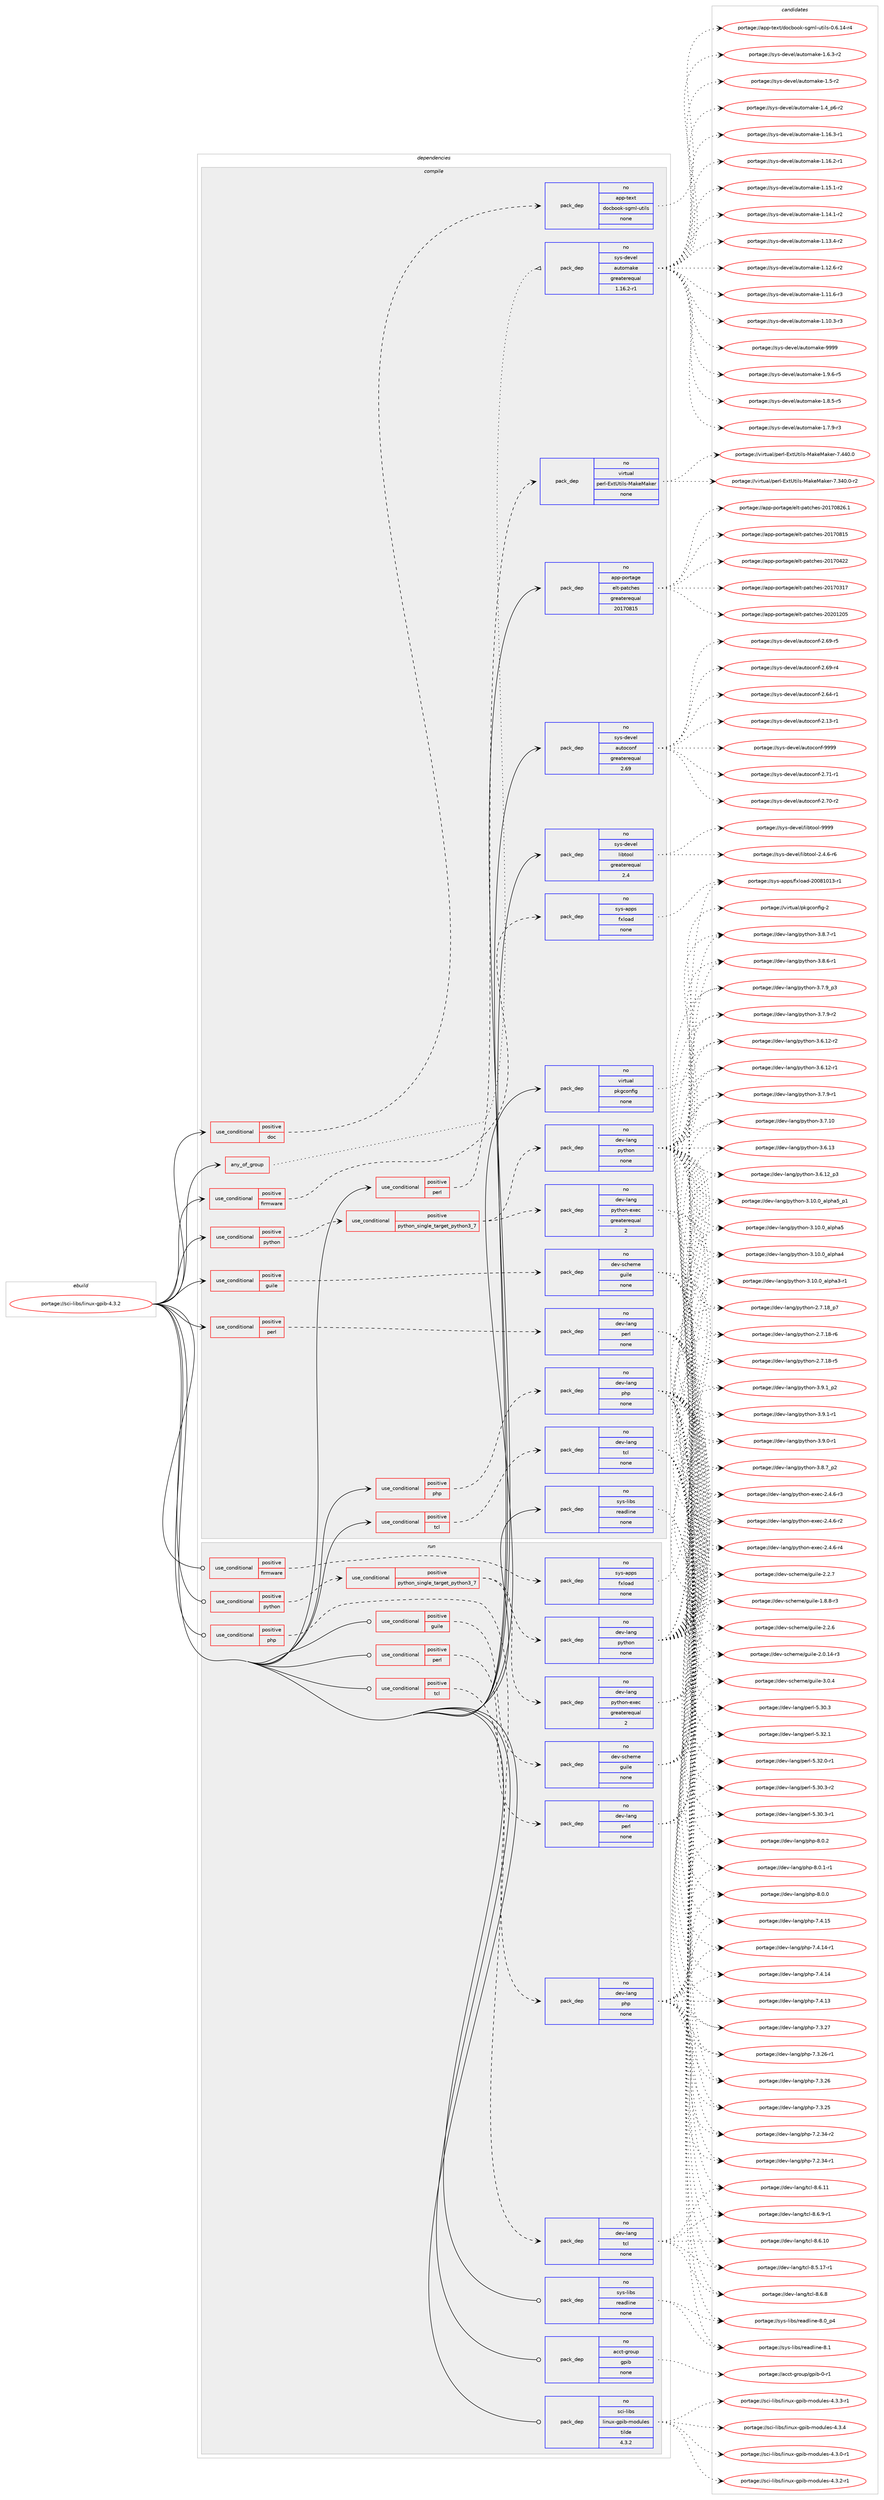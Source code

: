 digraph prolog {

# *************
# Graph options
# *************

newrank=true;
concentrate=true;
compound=true;
graph [rankdir=LR,fontname=Helvetica,fontsize=10,ranksep=1.5];#, ranksep=2.5, nodesep=0.2];
edge  [arrowhead=vee];
node  [fontname=Helvetica,fontsize=10];

# **********
# The ebuild
# **********

subgraph cluster_leftcol {
color=gray;
rank=same;
label=<<i>ebuild</i>>;
id [label="portage://sci-libs/linux-gpib-4.3.2", color=red, width=4, href="../sci-libs/linux-gpib-4.3.2.svg"];
}

# ****************
# The dependencies
# ****************

subgraph cluster_midcol {
color=gray;
label=<<i>dependencies</i>>;
subgraph cluster_compile {
fillcolor="#eeeeee";
style=filled;
label=<<i>compile</i>>;
subgraph any72 {
dependency8503 [label=<<TABLE BORDER="0" CELLBORDER="1" CELLSPACING="0" CELLPADDING="4"><TR><TD CELLPADDING="10">any_of_group</TD></TR></TABLE>>, shape=none, color=red];subgraph pack5964 {
dependency8504 [label=<<TABLE BORDER="0" CELLBORDER="1" CELLSPACING="0" CELLPADDING="4" WIDTH="220"><TR><TD ROWSPAN="6" CELLPADDING="30">pack_dep</TD></TR><TR><TD WIDTH="110">no</TD></TR><TR><TD>sys-devel</TD></TR><TR><TD>automake</TD></TR><TR><TD>greaterequal</TD></TR><TR><TD>1.16.2-r1</TD></TR></TABLE>>, shape=none, color=blue];
}
dependency8503:e -> dependency8504:w [weight=20,style="dotted",arrowhead="oinv"];
}
id:e -> dependency8503:w [weight=20,style="solid",arrowhead="vee"];
subgraph cond2458 {
dependency8505 [label=<<TABLE BORDER="0" CELLBORDER="1" CELLSPACING="0" CELLPADDING="4"><TR><TD ROWSPAN="3" CELLPADDING="10">use_conditional</TD></TR><TR><TD>positive</TD></TR><TR><TD>doc</TD></TR></TABLE>>, shape=none, color=red];
subgraph pack5965 {
dependency8506 [label=<<TABLE BORDER="0" CELLBORDER="1" CELLSPACING="0" CELLPADDING="4" WIDTH="220"><TR><TD ROWSPAN="6" CELLPADDING="30">pack_dep</TD></TR><TR><TD WIDTH="110">no</TD></TR><TR><TD>app-text</TD></TR><TR><TD>docbook-sgml-utils</TD></TR><TR><TD>none</TD></TR><TR><TD></TD></TR></TABLE>>, shape=none, color=blue];
}
dependency8505:e -> dependency8506:w [weight=20,style="dashed",arrowhead="vee"];
}
id:e -> dependency8505:w [weight=20,style="solid",arrowhead="vee"];
subgraph cond2459 {
dependency8507 [label=<<TABLE BORDER="0" CELLBORDER="1" CELLSPACING="0" CELLPADDING="4"><TR><TD ROWSPAN="3" CELLPADDING="10">use_conditional</TD></TR><TR><TD>positive</TD></TR><TR><TD>firmware</TD></TR></TABLE>>, shape=none, color=red];
subgraph pack5966 {
dependency8508 [label=<<TABLE BORDER="0" CELLBORDER="1" CELLSPACING="0" CELLPADDING="4" WIDTH="220"><TR><TD ROWSPAN="6" CELLPADDING="30">pack_dep</TD></TR><TR><TD WIDTH="110">no</TD></TR><TR><TD>sys-apps</TD></TR><TR><TD>fxload</TD></TR><TR><TD>none</TD></TR><TR><TD></TD></TR></TABLE>>, shape=none, color=blue];
}
dependency8507:e -> dependency8508:w [weight=20,style="dashed",arrowhead="vee"];
}
id:e -> dependency8507:w [weight=20,style="solid",arrowhead="vee"];
subgraph cond2460 {
dependency8509 [label=<<TABLE BORDER="0" CELLBORDER="1" CELLSPACING="0" CELLPADDING="4"><TR><TD ROWSPAN="3" CELLPADDING="10">use_conditional</TD></TR><TR><TD>positive</TD></TR><TR><TD>guile</TD></TR></TABLE>>, shape=none, color=red];
subgraph pack5967 {
dependency8510 [label=<<TABLE BORDER="0" CELLBORDER="1" CELLSPACING="0" CELLPADDING="4" WIDTH="220"><TR><TD ROWSPAN="6" CELLPADDING="30">pack_dep</TD></TR><TR><TD WIDTH="110">no</TD></TR><TR><TD>dev-scheme</TD></TR><TR><TD>guile</TD></TR><TR><TD>none</TD></TR><TR><TD></TD></TR></TABLE>>, shape=none, color=blue];
}
dependency8509:e -> dependency8510:w [weight=20,style="dashed",arrowhead="vee"];
}
id:e -> dependency8509:w [weight=20,style="solid",arrowhead="vee"];
subgraph cond2461 {
dependency8511 [label=<<TABLE BORDER="0" CELLBORDER="1" CELLSPACING="0" CELLPADDING="4"><TR><TD ROWSPAN="3" CELLPADDING="10">use_conditional</TD></TR><TR><TD>positive</TD></TR><TR><TD>perl</TD></TR></TABLE>>, shape=none, color=red];
subgraph pack5968 {
dependency8512 [label=<<TABLE BORDER="0" CELLBORDER="1" CELLSPACING="0" CELLPADDING="4" WIDTH="220"><TR><TD ROWSPAN="6" CELLPADDING="30">pack_dep</TD></TR><TR><TD WIDTH="110">no</TD></TR><TR><TD>dev-lang</TD></TR><TR><TD>perl</TD></TR><TR><TD>none</TD></TR><TR><TD></TD></TR></TABLE>>, shape=none, color=blue];
}
dependency8511:e -> dependency8512:w [weight=20,style="dashed",arrowhead="vee"];
}
id:e -> dependency8511:w [weight=20,style="solid",arrowhead="vee"];
subgraph cond2462 {
dependency8513 [label=<<TABLE BORDER="0" CELLBORDER="1" CELLSPACING="0" CELLPADDING="4"><TR><TD ROWSPAN="3" CELLPADDING="10">use_conditional</TD></TR><TR><TD>positive</TD></TR><TR><TD>perl</TD></TR></TABLE>>, shape=none, color=red];
subgraph pack5969 {
dependency8514 [label=<<TABLE BORDER="0" CELLBORDER="1" CELLSPACING="0" CELLPADDING="4" WIDTH="220"><TR><TD ROWSPAN="6" CELLPADDING="30">pack_dep</TD></TR><TR><TD WIDTH="110">no</TD></TR><TR><TD>virtual</TD></TR><TR><TD>perl-ExtUtils-MakeMaker</TD></TR><TR><TD>none</TD></TR><TR><TD></TD></TR></TABLE>>, shape=none, color=blue];
}
dependency8513:e -> dependency8514:w [weight=20,style="dashed",arrowhead="vee"];
}
id:e -> dependency8513:w [weight=20,style="solid",arrowhead="vee"];
subgraph cond2463 {
dependency8515 [label=<<TABLE BORDER="0" CELLBORDER="1" CELLSPACING="0" CELLPADDING="4"><TR><TD ROWSPAN="3" CELLPADDING="10">use_conditional</TD></TR><TR><TD>positive</TD></TR><TR><TD>php</TD></TR></TABLE>>, shape=none, color=red];
subgraph pack5970 {
dependency8516 [label=<<TABLE BORDER="0" CELLBORDER="1" CELLSPACING="0" CELLPADDING="4" WIDTH="220"><TR><TD ROWSPAN="6" CELLPADDING="30">pack_dep</TD></TR><TR><TD WIDTH="110">no</TD></TR><TR><TD>dev-lang</TD></TR><TR><TD>php</TD></TR><TR><TD>none</TD></TR><TR><TD></TD></TR></TABLE>>, shape=none, color=blue];
}
dependency8515:e -> dependency8516:w [weight=20,style="dashed",arrowhead="vee"];
}
id:e -> dependency8515:w [weight=20,style="solid",arrowhead="vee"];
subgraph cond2464 {
dependency8517 [label=<<TABLE BORDER="0" CELLBORDER="1" CELLSPACING="0" CELLPADDING="4"><TR><TD ROWSPAN="3" CELLPADDING="10">use_conditional</TD></TR><TR><TD>positive</TD></TR><TR><TD>python</TD></TR></TABLE>>, shape=none, color=red];
subgraph cond2465 {
dependency8518 [label=<<TABLE BORDER="0" CELLBORDER="1" CELLSPACING="0" CELLPADDING="4"><TR><TD ROWSPAN="3" CELLPADDING="10">use_conditional</TD></TR><TR><TD>positive</TD></TR><TR><TD>python_single_target_python3_7</TD></TR></TABLE>>, shape=none, color=red];
subgraph pack5971 {
dependency8519 [label=<<TABLE BORDER="0" CELLBORDER="1" CELLSPACING="0" CELLPADDING="4" WIDTH="220"><TR><TD ROWSPAN="6" CELLPADDING="30">pack_dep</TD></TR><TR><TD WIDTH="110">no</TD></TR><TR><TD>dev-lang</TD></TR><TR><TD>python</TD></TR><TR><TD>none</TD></TR><TR><TD></TD></TR></TABLE>>, shape=none, color=blue];
}
dependency8518:e -> dependency8519:w [weight=20,style="dashed",arrowhead="vee"];
subgraph pack5972 {
dependency8520 [label=<<TABLE BORDER="0" CELLBORDER="1" CELLSPACING="0" CELLPADDING="4" WIDTH="220"><TR><TD ROWSPAN="6" CELLPADDING="30">pack_dep</TD></TR><TR><TD WIDTH="110">no</TD></TR><TR><TD>dev-lang</TD></TR><TR><TD>python-exec</TD></TR><TR><TD>greaterequal</TD></TR><TR><TD>2</TD></TR></TABLE>>, shape=none, color=blue];
}
dependency8518:e -> dependency8520:w [weight=20,style="dashed",arrowhead="vee"];
}
dependency8517:e -> dependency8518:w [weight=20,style="dashed",arrowhead="vee"];
}
id:e -> dependency8517:w [weight=20,style="solid",arrowhead="vee"];
subgraph cond2466 {
dependency8521 [label=<<TABLE BORDER="0" CELLBORDER="1" CELLSPACING="0" CELLPADDING="4"><TR><TD ROWSPAN="3" CELLPADDING="10">use_conditional</TD></TR><TR><TD>positive</TD></TR><TR><TD>tcl</TD></TR></TABLE>>, shape=none, color=red];
subgraph pack5973 {
dependency8522 [label=<<TABLE BORDER="0" CELLBORDER="1" CELLSPACING="0" CELLPADDING="4" WIDTH="220"><TR><TD ROWSPAN="6" CELLPADDING="30">pack_dep</TD></TR><TR><TD WIDTH="110">no</TD></TR><TR><TD>dev-lang</TD></TR><TR><TD>tcl</TD></TR><TR><TD>none</TD></TR><TR><TD></TD></TR></TABLE>>, shape=none, color=blue];
}
dependency8521:e -> dependency8522:w [weight=20,style="dashed",arrowhead="vee"];
}
id:e -> dependency8521:w [weight=20,style="solid",arrowhead="vee"];
subgraph pack5974 {
dependency8523 [label=<<TABLE BORDER="0" CELLBORDER="1" CELLSPACING="0" CELLPADDING="4" WIDTH="220"><TR><TD ROWSPAN="6" CELLPADDING="30">pack_dep</TD></TR><TR><TD WIDTH="110">no</TD></TR><TR><TD>app-portage</TD></TR><TR><TD>elt-patches</TD></TR><TR><TD>greaterequal</TD></TR><TR><TD>20170815</TD></TR></TABLE>>, shape=none, color=blue];
}
id:e -> dependency8523:w [weight=20,style="solid",arrowhead="vee"];
subgraph pack5975 {
dependency8524 [label=<<TABLE BORDER="0" CELLBORDER="1" CELLSPACING="0" CELLPADDING="4" WIDTH="220"><TR><TD ROWSPAN="6" CELLPADDING="30">pack_dep</TD></TR><TR><TD WIDTH="110">no</TD></TR><TR><TD>sys-devel</TD></TR><TR><TD>autoconf</TD></TR><TR><TD>greaterequal</TD></TR><TR><TD>2.69</TD></TR></TABLE>>, shape=none, color=blue];
}
id:e -> dependency8524:w [weight=20,style="solid",arrowhead="vee"];
subgraph pack5976 {
dependency8525 [label=<<TABLE BORDER="0" CELLBORDER="1" CELLSPACING="0" CELLPADDING="4" WIDTH="220"><TR><TD ROWSPAN="6" CELLPADDING="30">pack_dep</TD></TR><TR><TD WIDTH="110">no</TD></TR><TR><TD>sys-devel</TD></TR><TR><TD>libtool</TD></TR><TR><TD>greaterequal</TD></TR><TR><TD>2.4</TD></TR></TABLE>>, shape=none, color=blue];
}
id:e -> dependency8525:w [weight=20,style="solid",arrowhead="vee"];
subgraph pack5977 {
dependency8526 [label=<<TABLE BORDER="0" CELLBORDER="1" CELLSPACING="0" CELLPADDING="4" WIDTH="220"><TR><TD ROWSPAN="6" CELLPADDING="30">pack_dep</TD></TR><TR><TD WIDTH="110">no</TD></TR><TR><TD>sys-libs</TD></TR><TR><TD>readline</TD></TR><TR><TD>none</TD></TR><TR><TD></TD></TR></TABLE>>, shape=none, color=blue];
}
id:e -> dependency8526:w [weight=20,style="solid",arrowhead="vee"];
subgraph pack5978 {
dependency8527 [label=<<TABLE BORDER="0" CELLBORDER="1" CELLSPACING="0" CELLPADDING="4" WIDTH="220"><TR><TD ROWSPAN="6" CELLPADDING="30">pack_dep</TD></TR><TR><TD WIDTH="110">no</TD></TR><TR><TD>virtual</TD></TR><TR><TD>pkgconfig</TD></TR><TR><TD>none</TD></TR><TR><TD></TD></TR></TABLE>>, shape=none, color=blue];
}
id:e -> dependency8527:w [weight=20,style="solid",arrowhead="vee"];
}
subgraph cluster_compileandrun {
fillcolor="#eeeeee";
style=filled;
label=<<i>compile and run</i>>;
}
subgraph cluster_run {
fillcolor="#eeeeee";
style=filled;
label=<<i>run</i>>;
subgraph cond2467 {
dependency8528 [label=<<TABLE BORDER="0" CELLBORDER="1" CELLSPACING="0" CELLPADDING="4"><TR><TD ROWSPAN="3" CELLPADDING="10">use_conditional</TD></TR><TR><TD>positive</TD></TR><TR><TD>firmware</TD></TR></TABLE>>, shape=none, color=red];
subgraph pack5979 {
dependency8529 [label=<<TABLE BORDER="0" CELLBORDER="1" CELLSPACING="0" CELLPADDING="4" WIDTH="220"><TR><TD ROWSPAN="6" CELLPADDING="30">pack_dep</TD></TR><TR><TD WIDTH="110">no</TD></TR><TR><TD>sys-apps</TD></TR><TR><TD>fxload</TD></TR><TR><TD>none</TD></TR><TR><TD></TD></TR></TABLE>>, shape=none, color=blue];
}
dependency8528:e -> dependency8529:w [weight=20,style="dashed",arrowhead="vee"];
}
id:e -> dependency8528:w [weight=20,style="solid",arrowhead="odot"];
subgraph cond2468 {
dependency8530 [label=<<TABLE BORDER="0" CELLBORDER="1" CELLSPACING="0" CELLPADDING="4"><TR><TD ROWSPAN="3" CELLPADDING="10">use_conditional</TD></TR><TR><TD>positive</TD></TR><TR><TD>guile</TD></TR></TABLE>>, shape=none, color=red];
subgraph pack5980 {
dependency8531 [label=<<TABLE BORDER="0" CELLBORDER="1" CELLSPACING="0" CELLPADDING="4" WIDTH="220"><TR><TD ROWSPAN="6" CELLPADDING="30">pack_dep</TD></TR><TR><TD WIDTH="110">no</TD></TR><TR><TD>dev-scheme</TD></TR><TR><TD>guile</TD></TR><TR><TD>none</TD></TR><TR><TD></TD></TR></TABLE>>, shape=none, color=blue];
}
dependency8530:e -> dependency8531:w [weight=20,style="dashed",arrowhead="vee"];
}
id:e -> dependency8530:w [weight=20,style="solid",arrowhead="odot"];
subgraph cond2469 {
dependency8532 [label=<<TABLE BORDER="0" CELLBORDER="1" CELLSPACING="0" CELLPADDING="4"><TR><TD ROWSPAN="3" CELLPADDING="10">use_conditional</TD></TR><TR><TD>positive</TD></TR><TR><TD>perl</TD></TR></TABLE>>, shape=none, color=red];
subgraph pack5981 {
dependency8533 [label=<<TABLE BORDER="0" CELLBORDER="1" CELLSPACING="0" CELLPADDING="4" WIDTH="220"><TR><TD ROWSPAN="6" CELLPADDING="30">pack_dep</TD></TR><TR><TD WIDTH="110">no</TD></TR><TR><TD>dev-lang</TD></TR><TR><TD>perl</TD></TR><TR><TD>none</TD></TR><TR><TD></TD></TR></TABLE>>, shape=none, color=blue];
}
dependency8532:e -> dependency8533:w [weight=20,style="dashed",arrowhead="vee"];
}
id:e -> dependency8532:w [weight=20,style="solid",arrowhead="odot"];
subgraph cond2470 {
dependency8534 [label=<<TABLE BORDER="0" CELLBORDER="1" CELLSPACING="0" CELLPADDING="4"><TR><TD ROWSPAN="3" CELLPADDING="10">use_conditional</TD></TR><TR><TD>positive</TD></TR><TR><TD>php</TD></TR></TABLE>>, shape=none, color=red];
subgraph pack5982 {
dependency8535 [label=<<TABLE BORDER="0" CELLBORDER="1" CELLSPACING="0" CELLPADDING="4" WIDTH="220"><TR><TD ROWSPAN="6" CELLPADDING="30">pack_dep</TD></TR><TR><TD WIDTH="110">no</TD></TR><TR><TD>dev-lang</TD></TR><TR><TD>php</TD></TR><TR><TD>none</TD></TR><TR><TD></TD></TR></TABLE>>, shape=none, color=blue];
}
dependency8534:e -> dependency8535:w [weight=20,style="dashed",arrowhead="vee"];
}
id:e -> dependency8534:w [weight=20,style="solid",arrowhead="odot"];
subgraph cond2471 {
dependency8536 [label=<<TABLE BORDER="0" CELLBORDER="1" CELLSPACING="0" CELLPADDING="4"><TR><TD ROWSPAN="3" CELLPADDING="10">use_conditional</TD></TR><TR><TD>positive</TD></TR><TR><TD>python</TD></TR></TABLE>>, shape=none, color=red];
subgraph cond2472 {
dependency8537 [label=<<TABLE BORDER="0" CELLBORDER="1" CELLSPACING="0" CELLPADDING="4"><TR><TD ROWSPAN="3" CELLPADDING="10">use_conditional</TD></TR><TR><TD>positive</TD></TR><TR><TD>python_single_target_python3_7</TD></TR></TABLE>>, shape=none, color=red];
subgraph pack5983 {
dependency8538 [label=<<TABLE BORDER="0" CELLBORDER="1" CELLSPACING="0" CELLPADDING="4" WIDTH="220"><TR><TD ROWSPAN="6" CELLPADDING="30">pack_dep</TD></TR><TR><TD WIDTH="110">no</TD></TR><TR><TD>dev-lang</TD></TR><TR><TD>python</TD></TR><TR><TD>none</TD></TR><TR><TD></TD></TR></TABLE>>, shape=none, color=blue];
}
dependency8537:e -> dependency8538:w [weight=20,style="dashed",arrowhead="vee"];
subgraph pack5984 {
dependency8539 [label=<<TABLE BORDER="0" CELLBORDER="1" CELLSPACING="0" CELLPADDING="4" WIDTH="220"><TR><TD ROWSPAN="6" CELLPADDING="30">pack_dep</TD></TR><TR><TD WIDTH="110">no</TD></TR><TR><TD>dev-lang</TD></TR><TR><TD>python-exec</TD></TR><TR><TD>greaterequal</TD></TR><TR><TD>2</TD></TR></TABLE>>, shape=none, color=blue];
}
dependency8537:e -> dependency8539:w [weight=20,style="dashed",arrowhead="vee"];
}
dependency8536:e -> dependency8537:w [weight=20,style="dashed",arrowhead="vee"];
}
id:e -> dependency8536:w [weight=20,style="solid",arrowhead="odot"];
subgraph cond2473 {
dependency8540 [label=<<TABLE BORDER="0" CELLBORDER="1" CELLSPACING="0" CELLPADDING="4"><TR><TD ROWSPAN="3" CELLPADDING="10">use_conditional</TD></TR><TR><TD>positive</TD></TR><TR><TD>tcl</TD></TR></TABLE>>, shape=none, color=red];
subgraph pack5985 {
dependency8541 [label=<<TABLE BORDER="0" CELLBORDER="1" CELLSPACING="0" CELLPADDING="4" WIDTH="220"><TR><TD ROWSPAN="6" CELLPADDING="30">pack_dep</TD></TR><TR><TD WIDTH="110">no</TD></TR><TR><TD>dev-lang</TD></TR><TR><TD>tcl</TD></TR><TR><TD>none</TD></TR><TR><TD></TD></TR></TABLE>>, shape=none, color=blue];
}
dependency8540:e -> dependency8541:w [weight=20,style="dashed",arrowhead="vee"];
}
id:e -> dependency8540:w [weight=20,style="solid",arrowhead="odot"];
subgraph pack5986 {
dependency8542 [label=<<TABLE BORDER="0" CELLBORDER="1" CELLSPACING="0" CELLPADDING="4" WIDTH="220"><TR><TD ROWSPAN="6" CELLPADDING="30">pack_dep</TD></TR><TR><TD WIDTH="110">no</TD></TR><TR><TD>acct-group</TD></TR><TR><TD>gpib</TD></TR><TR><TD>none</TD></TR><TR><TD></TD></TR></TABLE>>, shape=none, color=blue];
}
id:e -> dependency8542:w [weight=20,style="solid",arrowhead="odot"];
subgraph pack5987 {
dependency8543 [label=<<TABLE BORDER="0" CELLBORDER="1" CELLSPACING="0" CELLPADDING="4" WIDTH="220"><TR><TD ROWSPAN="6" CELLPADDING="30">pack_dep</TD></TR><TR><TD WIDTH="110">no</TD></TR><TR><TD>sci-libs</TD></TR><TR><TD>linux-gpib-modules</TD></TR><TR><TD>tilde</TD></TR><TR><TD>4.3.2</TD></TR></TABLE>>, shape=none, color=blue];
}
id:e -> dependency8543:w [weight=20,style="solid",arrowhead="odot"];
subgraph pack5988 {
dependency8544 [label=<<TABLE BORDER="0" CELLBORDER="1" CELLSPACING="0" CELLPADDING="4" WIDTH="220"><TR><TD ROWSPAN="6" CELLPADDING="30">pack_dep</TD></TR><TR><TD WIDTH="110">no</TD></TR><TR><TD>sys-libs</TD></TR><TR><TD>readline</TD></TR><TR><TD>none</TD></TR><TR><TD></TD></TR></TABLE>>, shape=none, color=blue];
}
id:e -> dependency8544:w [weight=20,style="solid",arrowhead="odot"];
}
}

# **************
# The candidates
# **************

subgraph cluster_choices {
rank=same;
color=gray;
label=<<i>candidates</i>>;

subgraph choice5964 {
color=black;
nodesep=1;
choice115121115451001011181011084797117116111109971071014557575757 [label="portage://sys-devel/automake-9999", color=red, width=4,href="../sys-devel/automake-9999.svg"];
choice115121115451001011181011084797117116111109971071014549465746544511453 [label="portage://sys-devel/automake-1.9.6-r5", color=red, width=4,href="../sys-devel/automake-1.9.6-r5.svg"];
choice115121115451001011181011084797117116111109971071014549465646534511453 [label="portage://sys-devel/automake-1.8.5-r5", color=red, width=4,href="../sys-devel/automake-1.8.5-r5.svg"];
choice115121115451001011181011084797117116111109971071014549465546574511451 [label="portage://sys-devel/automake-1.7.9-r3", color=red, width=4,href="../sys-devel/automake-1.7.9-r3.svg"];
choice115121115451001011181011084797117116111109971071014549465446514511450 [label="portage://sys-devel/automake-1.6.3-r2", color=red, width=4,href="../sys-devel/automake-1.6.3-r2.svg"];
choice11512111545100101118101108479711711611110997107101454946534511450 [label="portage://sys-devel/automake-1.5-r2", color=red, width=4,href="../sys-devel/automake-1.5-r2.svg"];
choice115121115451001011181011084797117116111109971071014549465295112544511450 [label="portage://sys-devel/automake-1.4_p6-r2", color=red, width=4,href="../sys-devel/automake-1.4_p6-r2.svg"];
choice11512111545100101118101108479711711611110997107101454946495446514511449 [label="portage://sys-devel/automake-1.16.3-r1", color=red, width=4,href="../sys-devel/automake-1.16.3-r1.svg"];
choice11512111545100101118101108479711711611110997107101454946495446504511449 [label="portage://sys-devel/automake-1.16.2-r1", color=red, width=4,href="../sys-devel/automake-1.16.2-r1.svg"];
choice11512111545100101118101108479711711611110997107101454946495346494511450 [label="portage://sys-devel/automake-1.15.1-r2", color=red, width=4,href="../sys-devel/automake-1.15.1-r2.svg"];
choice11512111545100101118101108479711711611110997107101454946495246494511450 [label="portage://sys-devel/automake-1.14.1-r2", color=red, width=4,href="../sys-devel/automake-1.14.1-r2.svg"];
choice11512111545100101118101108479711711611110997107101454946495146524511450 [label="portage://sys-devel/automake-1.13.4-r2", color=red, width=4,href="../sys-devel/automake-1.13.4-r2.svg"];
choice11512111545100101118101108479711711611110997107101454946495046544511450 [label="portage://sys-devel/automake-1.12.6-r2", color=red, width=4,href="../sys-devel/automake-1.12.6-r2.svg"];
choice11512111545100101118101108479711711611110997107101454946494946544511451 [label="portage://sys-devel/automake-1.11.6-r3", color=red, width=4,href="../sys-devel/automake-1.11.6-r3.svg"];
choice11512111545100101118101108479711711611110997107101454946494846514511451 [label="portage://sys-devel/automake-1.10.3-r3", color=red, width=4,href="../sys-devel/automake-1.10.3-r3.svg"];
dependency8504:e -> choice115121115451001011181011084797117116111109971071014557575757:w [style=dotted,weight="100"];
dependency8504:e -> choice115121115451001011181011084797117116111109971071014549465746544511453:w [style=dotted,weight="100"];
dependency8504:e -> choice115121115451001011181011084797117116111109971071014549465646534511453:w [style=dotted,weight="100"];
dependency8504:e -> choice115121115451001011181011084797117116111109971071014549465546574511451:w [style=dotted,weight="100"];
dependency8504:e -> choice115121115451001011181011084797117116111109971071014549465446514511450:w [style=dotted,weight="100"];
dependency8504:e -> choice11512111545100101118101108479711711611110997107101454946534511450:w [style=dotted,weight="100"];
dependency8504:e -> choice115121115451001011181011084797117116111109971071014549465295112544511450:w [style=dotted,weight="100"];
dependency8504:e -> choice11512111545100101118101108479711711611110997107101454946495446514511449:w [style=dotted,weight="100"];
dependency8504:e -> choice11512111545100101118101108479711711611110997107101454946495446504511449:w [style=dotted,weight="100"];
dependency8504:e -> choice11512111545100101118101108479711711611110997107101454946495346494511450:w [style=dotted,weight="100"];
dependency8504:e -> choice11512111545100101118101108479711711611110997107101454946495246494511450:w [style=dotted,weight="100"];
dependency8504:e -> choice11512111545100101118101108479711711611110997107101454946495146524511450:w [style=dotted,weight="100"];
dependency8504:e -> choice11512111545100101118101108479711711611110997107101454946495046544511450:w [style=dotted,weight="100"];
dependency8504:e -> choice11512111545100101118101108479711711611110997107101454946494946544511451:w [style=dotted,weight="100"];
dependency8504:e -> choice11512111545100101118101108479711711611110997107101454946494846514511451:w [style=dotted,weight="100"];
}
subgraph choice5965 {
color=black;
nodesep=1;
choice97112112451161011201164710011199981111111074511510310910845117116105108115454846544649524511452 [label="portage://app-text/docbook-sgml-utils-0.6.14-r4", color=red, width=4,href="../app-text/docbook-sgml-utils-0.6.14-r4.svg"];
dependency8506:e -> choice97112112451161011201164710011199981111111074511510310910845117116105108115454846544649524511452:w [style=dotted,weight="100"];
}
subgraph choice5966 {
color=black;
nodesep=1;
choice115121115459711211211547102120108111971004550484856494849514511449 [label="portage://sys-apps/fxload-20081013-r1", color=red, width=4,href="../sys-apps/fxload-20081013-r1.svg"];
dependency8508:e -> choice115121115459711211211547102120108111971004550484856494849514511449:w [style=dotted,weight="100"];
}
subgraph choice5967 {
color=black;
nodesep=1;
choice100101118451159910410110910147103117105108101455146484652 [label="portage://dev-scheme/guile-3.0.4", color=red, width=4,href="../dev-scheme/guile-3.0.4.svg"];
choice100101118451159910410110910147103117105108101455046504655 [label="portage://dev-scheme/guile-2.2.7", color=red, width=4,href="../dev-scheme/guile-2.2.7.svg"];
choice100101118451159910410110910147103117105108101455046504654 [label="portage://dev-scheme/guile-2.2.6", color=red, width=4,href="../dev-scheme/guile-2.2.6.svg"];
choice100101118451159910410110910147103117105108101455046484649524511451 [label="portage://dev-scheme/guile-2.0.14-r3", color=red, width=4,href="../dev-scheme/guile-2.0.14-r3.svg"];
choice1001011184511599104101109101471031171051081014549465646564511451 [label="portage://dev-scheme/guile-1.8.8-r3", color=red, width=4,href="../dev-scheme/guile-1.8.8-r3.svg"];
dependency8510:e -> choice100101118451159910410110910147103117105108101455146484652:w [style=dotted,weight="100"];
dependency8510:e -> choice100101118451159910410110910147103117105108101455046504655:w [style=dotted,weight="100"];
dependency8510:e -> choice100101118451159910410110910147103117105108101455046504654:w [style=dotted,weight="100"];
dependency8510:e -> choice100101118451159910410110910147103117105108101455046484649524511451:w [style=dotted,weight="100"];
dependency8510:e -> choice1001011184511599104101109101471031171051081014549465646564511451:w [style=dotted,weight="100"];
}
subgraph choice5968 {
color=black;
nodesep=1;
choice10010111845108971101034711210111410845534651504649 [label="portage://dev-lang/perl-5.32.1", color=red, width=4,href="../dev-lang/perl-5.32.1.svg"];
choice100101118451089711010347112101114108455346515046484511449 [label="portage://dev-lang/perl-5.32.0-r1", color=red, width=4,href="../dev-lang/perl-5.32.0-r1.svg"];
choice100101118451089711010347112101114108455346514846514511450 [label="portage://dev-lang/perl-5.30.3-r2", color=red, width=4,href="../dev-lang/perl-5.30.3-r2.svg"];
choice100101118451089711010347112101114108455346514846514511449 [label="portage://dev-lang/perl-5.30.3-r1", color=red, width=4,href="../dev-lang/perl-5.30.3-r1.svg"];
choice10010111845108971101034711210111410845534651484651 [label="portage://dev-lang/perl-5.30.3", color=red, width=4,href="../dev-lang/perl-5.30.3.svg"];
dependency8512:e -> choice10010111845108971101034711210111410845534651504649:w [style=dotted,weight="100"];
dependency8512:e -> choice100101118451089711010347112101114108455346515046484511449:w [style=dotted,weight="100"];
dependency8512:e -> choice100101118451089711010347112101114108455346514846514511450:w [style=dotted,weight="100"];
dependency8512:e -> choice100101118451089711010347112101114108455346514846514511449:w [style=dotted,weight="100"];
dependency8512:e -> choice10010111845108971101034711210111410845534651484651:w [style=dotted,weight="100"];
}
subgraph choice5969 {
color=black;
nodesep=1;
choice118105114116117971084711210111410845691201168511610510811545779710710177971071011144555465252484648 [label="portage://virtual/perl-ExtUtils-MakeMaker-7.440.0", color=red, width=4,href="../virtual/perl-ExtUtils-MakeMaker-7.440.0.svg"];
choice1181051141161179710847112101114108456912011685116105108115457797107101779710710111445554651524846484511450 [label="portage://virtual/perl-ExtUtils-MakeMaker-7.340.0-r2", color=red, width=4,href="../virtual/perl-ExtUtils-MakeMaker-7.340.0-r2.svg"];
dependency8514:e -> choice118105114116117971084711210111410845691201168511610510811545779710710177971071011144555465252484648:w [style=dotted,weight="100"];
dependency8514:e -> choice1181051141161179710847112101114108456912011685116105108115457797107101779710710111445554651524846484511450:w [style=dotted,weight="100"];
}
subgraph choice5970 {
color=black;
nodesep=1;
choice100101118451089711010347112104112455646484650 [label="portage://dev-lang/php-8.0.2", color=red, width=4,href="../dev-lang/php-8.0.2.svg"];
choice1001011184510897110103471121041124556464846494511449 [label="portage://dev-lang/php-8.0.1-r1", color=red, width=4,href="../dev-lang/php-8.0.1-r1.svg"];
choice100101118451089711010347112104112455646484648 [label="portage://dev-lang/php-8.0.0", color=red, width=4,href="../dev-lang/php-8.0.0.svg"];
choice10010111845108971101034711210411245554652464953 [label="portage://dev-lang/php-7.4.15", color=red, width=4,href="../dev-lang/php-7.4.15.svg"];
choice100101118451089711010347112104112455546524649524511449 [label="portage://dev-lang/php-7.4.14-r1", color=red, width=4,href="../dev-lang/php-7.4.14-r1.svg"];
choice10010111845108971101034711210411245554652464952 [label="portage://dev-lang/php-7.4.14", color=red, width=4,href="../dev-lang/php-7.4.14.svg"];
choice10010111845108971101034711210411245554652464951 [label="portage://dev-lang/php-7.4.13", color=red, width=4,href="../dev-lang/php-7.4.13.svg"];
choice10010111845108971101034711210411245554651465055 [label="portage://dev-lang/php-7.3.27", color=red, width=4,href="../dev-lang/php-7.3.27.svg"];
choice100101118451089711010347112104112455546514650544511449 [label="portage://dev-lang/php-7.3.26-r1", color=red, width=4,href="../dev-lang/php-7.3.26-r1.svg"];
choice10010111845108971101034711210411245554651465054 [label="portage://dev-lang/php-7.3.26", color=red, width=4,href="../dev-lang/php-7.3.26.svg"];
choice10010111845108971101034711210411245554651465053 [label="portage://dev-lang/php-7.3.25", color=red, width=4,href="../dev-lang/php-7.3.25.svg"];
choice100101118451089711010347112104112455546504651524511450 [label="portage://dev-lang/php-7.2.34-r2", color=red, width=4,href="../dev-lang/php-7.2.34-r2.svg"];
choice100101118451089711010347112104112455546504651524511449 [label="portage://dev-lang/php-7.2.34-r1", color=red, width=4,href="../dev-lang/php-7.2.34-r1.svg"];
dependency8516:e -> choice100101118451089711010347112104112455646484650:w [style=dotted,weight="100"];
dependency8516:e -> choice1001011184510897110103471121041124556464846494511449:w [style=dotted,weight="100"];
dependency8516:e -> choice100101118451089711010347112104112455646484648:w [style=dotted,weight="100"];
dependency8516:e -> choice10010111845108971101034711210411245554652464953:w [style=dotted,weight="100"];
dependency8516:e -> choice100101118451089711010347112104112455546524649524511449:w [style=dotted,weight="100"];
dependency8516:e -> choice10010111845108971101034711210411245554652464952:w [style=dotted,weight="100"];
dependency8516:e -> choice10010111845108971101034711210411245554652464951:w [style=dotted,weight="100"];
dependency8516:e -> choice10010111845108971101034711210411245554651465055:w [style=dotted,weight="100"];
dependency8516:e -> choice100101118451089711010347112104112455546514650544511449:w [style=dotted,weight="100"];
dependency8516:e -> choice10010111845108971101034711210411245554651465054:w [style=dotted,weight="100"];
dependency8516:e -> choice10010111845108971101034711210411245554651465053:w [style=dotted,weight="100"];
dependency8516:e -> choice100101118451089711010347112104112455546504651524511450:w [style=dotted,weight="100"];
dependency8516:e -> choice100101118451089711010347112104112455546504651524511449:w [style=dotted,weight="100"];
}
subgraph choice5971 {
color=black;
nodesep=1;
choice1001011184510897110103471121211161041111104551465746499511250 [label="portage://dev-lang/python-3.9.1_p2", color=red, width=4,href="../dev-lang/python-3.9.1_p2.svg"];
choice1001011184510897110103471121211161041111104551465746494511449 [label="portage://dev-lang/python-3.9.1-r1", color=red, width=4,href="../dev-lang/python-3.9.1-r1.svg"];
choice1001011184510897110103471121211161041111104551465746484511449 [label="portage://dev-lang/python-3.9.0-r1", color=red, width=4,href="../dev-lang/python-3.9.0-r1.svg"];
choice1001011184510897110103471121211161041111104551465646559511250 [label="portage://dev-lang/python-3.8.7_p2", color=red, width=4,href="../dev-lang/python-3.8.7_p2.svg"];
choice1001011184510897110103471121211161041111104551465646554511449 [label="portage://dev-lang/python-3.8.7-r1", color=red, width=4,href="../dev-lang/python-3.8.7-r1.svg"];
choice1001011184510897110103471121211161041111104551465646544511449 [label="portage://dev-lang/python-3.8.6-r1", color=red, width=4,href="../dev-lang/python-3.8.6-r1.svg"];
choice1001011184510897110103471121211161041111104551465546579511251 [label="portage://dev-lang/python-3.7.9_p3", color=red, width=4,href="../dev-lang/python-3.7.9_p3.svg"];
choice1001011184510897110103471121211161041111104551465546574511450 [label="portage://dev-lang/python-3.7.9-r2", color=red, width=4,href="../dev-lang/python-3.7.9-r2.svg"];
choice1001011184510897110103471121211161041111104551465546574511449 [label="portage://dev-lang/python-3.7.9-r1", color=red, width=4,href="../dev-lang/python-3.7.9-r1.svg"];
choice10010111845108971101034711212111610411111045514655464948 [label="portage://dev-lang/python-3.7.10", color=red, width=4,href="../dev-lang/python-3.7.10.svg"];
choice10010111845108971101034711212111610411111045514654464951 [label="portage://dev-lang/python-3.6.13", color=red, width=4,href="../dev-lang/python-3.6.13.svg"];
choice100101118451089711010347112121116104111110455146544649509511251 [label="portage://dev-lang/python-3.6.12_p3", color=red, width=4,href="../dev-lang/python-3.6.12_p3.svg"];
choice100101118451089711010347112121116104111110455146544649504511450 [label="portage://dev-lang/python-3.6.12-r2", color=red, width=4,href="../dev-lang/python-3.6.12-r2.svg"];
choice100101118451089711010347112121116104111110455146544649504511449 [label="portage://dev-lang/python-3.6.12-r1", color=red, width=4,href="../dev-lang/python-3.6.12-r1.svg"];
choice10010111845108971101034711212111610411111045514649484648959710811210497539511249 [label="portage://dev-lang/python-3.10.0_alpha5_p1", color=red, width=4,href="../dev-lang/python-3.10.0_alpha5_p1.svg"];
choice1001011184510897110103471121211161041111104551464948464895971081121049753 [label="portage://dev-lang/python-3.10.0_alpha5", color=red, width=4,href="../dev-lang/python-3.10.0_alpha5.svg"];
choice1001011184510897110103471121211161041111104551464948464895971081121049752 [label="portage://dev-lang/python-3.10.0_alpha4", color=red, width=4,href="../dev-lang/python-3.10.0_alpha4.svg"];
choice10010111845108971101034711212111610411111045514649484648959710811210497514511449 [label="portage://dev-lang/python-3.10.0_alpha3-r1", color=red, width=4,href="../dev-lang/python-3.10.0_alpha3-r1.svg"];
choice100101118451089711010347112121116104111110455046554649569511255 [label="portage://dev-lang/python-2.7.18_p7", color=red, width=4,href="../dev-lang/python-2.7.18_p7.svg"];
choice100101118451089711010347112121116104111110455046554649564511454 [label="portage://dev-lang/python-2.7.18-r6", color=red, width=4,href="../dev-lang/python-2.7.18-r6.svg"];
choice100101118451089711010347112121116104111110455046554649564511453 [label="portage://dev-lang/python-2.7.18-r5", color=red, width=4,href="../dev-lang/python-2.7.18-r5.svg"];
dependency8519:e -> choice1001011184510897110103471121211161041111104551465746499511250:w [style=dotted,weight="100"];
dependency8519:e -> choice1001011184510897110103471121211161041111104551465746494511449:w [style=dotted,weight="100"];
dependency8519:e -> choice1001011184510897110103471121211161041111104551465746484511449:w [style=dotted,weight="100"];
dependency8519:e -> choice1001011184510897110103471121211161041111104551465646559511250:w [style=dotted,weight="100"];
dependency8519:e -> choice1001011184510897110103471121211161041111104551465646554511449:w [style=dotted,weight="100"];
dependency8519:e -> choice1001011184510897110103471121211161041111104551465646544511449:w [style=dotted,weight="100"];
dependency8519:e -> choice1001011184510897110103471121211161041111104551465546579511251:w [style=dotted,weight="100"];
dependency8519:e -> choice1001011184510897110103471121211161041111104551465546574511450:w [style=dotted,weight="100"];
dependency8519:e -> choice1001011184510897110103471121211161041111104551465546574511449:w [style=dotted,weight="100"];
dependency8519:e -> choice10010111845108971101034711212111610411111045514655464948:w [style=dotted,weight="100"];
dependency8519:e -> choice10010111845108971101034711212111610411111045514654464951:w [style=dotted,weight="100"];
dependency8519:e -> choice100101118451089711010347112121116104111110455146544649509511251:w [style=dotted,weight="100"];
dependency8519:e -> choice100101118451089711010347112121116104111110455146544649504511450:w [style=dotted,weight="100"];
dependency8519:e -> choice100101118451089711010347112121116104111110455146544649504511449:w [style=dotted,weight="100"];
dependency8519:e -> choice10010111845108971101034711212111610411111045514649484648959710811210497539511249:w [style=dotted,weight="100"];
dependency8519:e -> choice1001011184510897110103471121211161041111104551464948464895971081121049753:w [style=dotted,weight="100"];
dependency8519:e -> choice1001011184510897110103471121211161041111104551464948464895971081121049752:w [style=dotted,weight="100"];
dependency8519:e -> choice10010111845108971101034711212111610411111045514649484648959710811210497514511449:w [style=dotted,weight="100"];
dependency8519:e -> choice100101118451089711010347112121116104111110455046554649569511255:w [style=dotted,weight="100"];
dependency8519:e -> choice100101118451089711010347112121116104111110455046554649564511454:w [style=dotted,weight="100"];
dependency8519:e -> choice100101118451089711010347112121116104111110455046554649564511453:w [style=dotted,weight="100"];
}
subgraph choice5972 {
color=black;
nodesep=1;
choice10010111845108971101034711212111610411111045101120101994550465246544511452 [label="portage://dev-lang/python-exec-2.4.6-r4", color=red, width=4,href="../dev-lang/python-exec-2.4.6-r4.svg"];
choice10010111845108971101034711212111610411111045101120101994550465246544511451 [label="portage://dev-lang/python-exec-2.4.6-r3", color=red, width=4,href="../dev-lang/python-exec-2.4.6-r3.svg"];
choice10010111845108971101034711212111610411111045101120101994550465246544511450 [label="portage://dev-lang/python-exec-2.4.6-r2", color=red, width=4,href="../dev-lang/python-exec-2.4.6-r2.svg"];
dependency8520:e -> choice10010111845108971101034711212111610411111045101120101994550465246544511452:w [style=dotted,weight="100"];
dependency8520:e -> choice10010111845108971101034711212111610411111045101120101994550465246544511451:w [style=dotted,weight="100"];
dependency8520:e -> choice10010111845108971101034711212111610411111045101120101994550465246544511450:w [style=dotted,weight="100"];
}
subgraph choice5973 {
color=black;
nodesep=1;
choice100101118451089711010347116991084556465446574511449 [label="portage://dev-lang/tcl-8.6.9-r1", color=red, width=4,href="../dev-lang/tcl-8.6.9-r1.svg"];
choice10010111845108971101034711699108455646544656 [label="portage://dev-lang/tcl-8.6.8", color=red, width=4,href="../dev-lang/tcl-8.6.8.svg"];
choice1001011184510897110103471169910845564654464949 [label="portage://dev-lang/tcl-8.6.11", color=red, width=4,href="../dev-lang/tcl-8.6.11.svg"];
choice1001011184510897110103471169910845564654464948 [label="portage://dev-lang/tcl-8.6.10", color=red, width=4,href="../dev-lang/tcl-8.6.10.svg"];
choice10010111845108971101034711699108455646534649554511449 [label="portage://dev-lang/tcl-8.5.17-r1", color=red, width=4,href="../dev-lang/tcl-8.5.17-r1.svg"];
dependency8522:e -> choice100101118451089711010347116991084556465446574511449:w [style=dotted,weight="100"];
dependency8522:e -> choice10010111845108971101034711699108455646544656:w [style=dotted,weight="100"];
dependency8522:e -> choice1001011184510897110103471169910845564654464949:w [style=dotted,weight="100"];
dependency8522:e -> choice1001011184510897110103471169910845564654464948:w [style=dotted,weight="100"];
dependency8522:e -> choice10010111845108971101034711699108455646534649554511449:w [style=dotted,weight="100"];
}
subgraph choice5974 {
color=black;
nodesep=1;
choice97112112451121111141169710310147101108116451129711699104101115455048504849504853 [label="portage://app-portage/elt-patches-20201205", color=red, width=4,href="../app-portage/elt-patches-20201205.svg"];
choice971121124511211111411697103101471011081164511297116991041011154550484955485650544649 [label="portage://app-portage/elt-patches-20170826.1", color=red, width=4,href="../app-portage/elt-patches-20170826.1.svg"];
choice97112112451121111141169710310147101108116451129711699104101115455048495548564953 [label="portage://app-portage/elt-patches-20170815", color=red, width=4,href="../app-portage/elt-patches-20170815.svg"];
choice97112112451121111141169710310147101108116451129711699104101115455048495548525050 [label="portage://app-portage/elt-patches-20170422", color=red, width=4,href="../app-portage/elt-patches-20170422.svg"];
choice97112112451121111141169710310147101108116451129711699104101115455048495548514955 [label="portage://app-portage/elt-patches-20170317", color=red, width=4,href="../app-portage/elt-patches-20170317.svg"];
dependency8523:e -> choice97112112451121111141169710310147101108116451129711699104101115455048504849504853:w [style=dotted,weight="100"];
dependency8523:e -> choice971121124511211111411697103101471011081164511297116991041011154550484955485650544649:w [style=dotted,weight="100"];
dependency8523:e -> choice97112112451121111141169710310147101108116451129711699104101115455048495548564953:w [style=dotted,weight="100"];
dependency8523:e -> choice97112112451121111141169710310147101108116451129711699104101115455048495548525050:w [style=dotted,weight="100"];
dependency8523:e -> choice97112112451121111141169710310147101108116451129711699104101115455048495548514955:w [style=dotted,weight="100"];
}
subgraph choice5975 {
color=black;
nodesep=1;
choice115121115451001011181011084797117116111991111101024557575757 [label="portage://sys-devel/autoconf-9999", color=red, width=4,href="../sys-devel/autoconf-9999.svg"];
choice1151211154510010111810110847971171161119911111010245504655494511449 [label="portage://sys-devel/autoconf-2.71-r1", color=red, width=4,href="../sys-devel/autoconf-2.71-r1.svg"];
choice1151211154510010111810110847971171161119911111010245504655484511450 [label="portage://sys-devel/autoconf-2.70-r2", color=red, width=4,href="../sys-devel/autoconf-2.70-r2.svg"];
choice1151211154510010111810110847971171161119911111010245504654574511453 [label="portage://sys-devel/autoconf-2.69-r5", color=red, width=4,href="../sys-devel/autoconf-2.69-r5.svg"];
choice1151211154510010111810110847971171161119911111010245504654574511452 [label="portage://sys-devel/autoconf-2.69-r4", color=red, width=4,href="../sys-devel/autoconf-2.69-r4.svg"];
choice1151211154510010111810110847971171161119911111010245504654524511449 [label="portage://sys-devel/autoconf-2.64-r1", color=red, width=4,href="../sys-devel/autoconf-2.64-r1.svg"];
choice1151211154510010111810110847971171161119911111010245504649514511449 [label="portage://sys-devel/autoconf-2.13-r1", color=red, width=4,href="../sys-devel/autoconf-2.13-r1.svg"];
dependency8524:e -> choice115121115451001011181011084797117116111991111101024557575757:w [style=dotted,weight="100"];
dependency8524:e -> choice1151211154510010111810110847971171161119911111010245504655494511449:w [style=dotted,weight="100"];
dependency8524:e -> choice1151211154510010111810110847971171161119911111010245504655484511450:w [style=dotted,weight="100"];
dependency8524:e -> choice1151211154510010111810110847971171161119911111010245504654574511453:w [style=dotted,weight="100"];
dependency8524:e -> choice1151211154510010111810110847971171161119911111010245504654574511452:w [style=dotted,weight="100"];
dependency8524:e -> choice1151211154510010111810110847971171161119911111010245504654524511449:w [style=dotted,weight="100"];
dependency8524:e -> choice1151211154510010111810110847971171161119911111010245504649514511449:w [style=dotted,weight="100"];
}
subgraph choice5976 {
color=black;
nodesep=1;
choice1151211154510010111810110847108105981161111111084557575757 [label="portage://sys-devel/libtool-9999", color=red, width=4,href="../sys-devel/libtool-9999.svg"];
choice1151211154510010111810110847108105981161111111084550465246544511454 [label="portage://sys-devel/libtool-2.4.6-r6", color=red, width=4,href="../sys-devel/libtool-2.4.6-r6.svg"];
dependency8525:e -> choice1151211154510010111810110847108105981161111111084557575757:w [style=dotted,weight="100"];
dependency8525:e -> choice1151211154510010111810110847108105981161111111084550465246544511454:w [style=dotted,weight="100"];
}
subgraph choice5977 {
color=black;
nodesep=1;
choice1151211154510810598115471141019710010810511010145564649 [label="portage://sys-libs/readline-8.1", color=red, width=4,href="../sys-libs/readline-8.1.svg"];
choice11512111545108105981154711410197100108105110101455646489511252 [label="portage://sys-libs/readline-8.0_p4", color=red, width=4,href="../sys-libs/readline-8.0_p4.svg"];
dependency8526:e -> choice1151211154510810598115471141019710010810511010145564649:w [style=dotted,weight="100"];
dependency8526:e -> choice11512111545108105981154711410197100108105110101455646489511252:w [style=dotted,weight="100"];
}
subgraph choice5978 {
color=black;
nodesep=1;
choice1181051141161179710847112107103991111101021051034550 [label="portage://virtual/pkgconfig-2", color=red, width=4,href="../virtual/pkgconfig-2.svg"];
dependency8527:e -> choice1181051141161179710847112107103991111101021051034550:w [style=dotted,weight="100"];
}
subgraph choice5979 {
color=black;
nodesep=1;
choice115121115459711211211547102120108111971004550484856494849514511449 [label="portage://sys-apps/fxload-20081013-r1", color=red, width=4,href="../sys-apps/fxload-20081013-r1.svg"];
dependency8529:e -> choice115121115459711211211547102120108111971004550484856494849514511449:w [style=dotted,weight="100"];
}
subgraph choice5980 {
color=black;
nodesep=1;
choice100101118451159910410110910147103117105108101455146484652 [label="portage://dev-scheme/guile-3.0.4", color=red, width=4,href="../dev-scheme/guile-3.0.4.svg"];
choice100101118451159910410110910147103117105108101455046504655 [label="portage://dev-scheme/guile-2.2.7", color=red, width=4,href="../dev-scheme/guile-2.2.7.svg"];
choice100101118451159910410110910147103117105108101455046504654 [label="portage://dev-scheme/guile-2.2.6", color=red, width=4,href="../dev-scheme/guile-2.2.6.svg"];
choice100101118451159910410110910147103117105108101455046484649524511451 [label="portage://dev-scheme/guile-2.0.14-r3", color=red, width=4,href="../dev-scheme/guile-2.0.14-r3.svg"];
choice1001011184511599104101109101471031171051081014549465646564511451 [label="portage://dev-scheme/guile-1.8.8-r3", color=red, width=4,href="../dev-scheme/guile-1.8.8-r3.svg"];
dependency8531:e -> choice100101118451159910410110910147103117105108101455146484652:w [style=dotted,weight="100"];
dependency8531:e -> choice100101118451159910410110910147103117105108101455046504655:w [style=dotted,weight="100"];
dependency8531:e -> choice100101118451159910410110910147103117105108101455046504654:w [style=dotted,weight="100"];
dependency8531:e -> choice100101118451159910410110910147103117105108101455046484649524511451:w [style=dotted,weight="100"];
dependency8531:e -> choice1001011184511599104101109101471031171051081014549465646564511451:w [style=dotted,weight="100"];
}
subgraph choice5981 {
color=black;
nodesep=1;
choice10010111845108971101034711210111410845534651504649 [label="portage://dev-lang/perl-5.32.1", color=red, width=4,href="../dev-lang/perl-5.32.1.svg"];
choice100101118451089711010347112101114108455346515046484511449 [label="portage://dev-lang/perl-5.32.0-r1", color=red, width=4,href="../dev-lang/perl-5.32.0-r1.svg"];
choice100101118451089711010347112101114108455346514846514511450 [label="portage://dev-lang/perl-5.30.3-r2", color=red, width=4,href="../dev-lang/perl-5.30.3-r2.svg"];
choice100101118451089711010347112101114108455346514846514511449 [label="portage://dev-lang/perl-5.30.3-r1", color=red, width=4,href="../dev-lang/perl-5.30.3-r1.svg"];
choice10010111845108971101034711210111410845534651484651 [label="portage://dev-lang/perl-5.30.3", color=red, width=4,href="../dev-lang/perl-5.30.3.svg"];
dependency8533:e -> choice10010111845108971101034711210111410845534651504649:w [style=dotted,weight="100"];
dependency8533:e -> choice100101118451089711010347112101114108455346515046484511449:w [style=dotted,weight="100"];
dependency8533:e -> choice100101118451089711010347112101114108455346514846514511450:w [style=dotted,weight="100"];
dependency8533:e -> choice100101118451089711010347112101114108455346514846514511449:w [style=dotted,weight="100"];
dependency8533:e -> choice10010111845108971101034711210111410845534651484651:w [style=dotted,weight="100"];
}
subgraph choice5982 {
color=black;
nodesep=1;
choice100101118451089711010347112104112455646484650 [label="portage://dev-lang/php-8.0.2", color=red, width=4,href="../dev-lang/php-8.0.2.svg"];
choice1001011184510897110103471121041124556464846494511449 [label="portage://dev-lang/php-8.0.1-r1", color=red, width=4,href="../dev-lang/php-8.0.1-r1.svg"];
choice100101118451089711010347112104112455646484648 [label="portage://dev-lang/php-8.0.0", color=red, width=4,href="../dev-lang/php-8.0.0.svg"];
choice10010111845108971101034711210411245554652464953 [label="portage://dev-lang/php-7.4.15", color=red, width=4,href="../dev-lang/php-7.4.15.svg"];
choice100101118451089711010347112104112455546524649524511449 [label="portage://dev-lang/php-7.4.14-r1", color=red, width=4,href="../dev-lang/php-7.4.14-r1.svg"];
choice10010111845108971101034711210411245554652464952 [label="portage://dev-lang/php-7.4.14", color=red, width=4,href="../dev-lang/php-7.4.14.svg"];
choice10010111845108971101034711210411245554652464951 [label="portage://dev-lang/php-7.4.13", color=red, width=4,href="../dev-lang/php-7.4.13.svg"];
choice10010111845108971101034711210411245554651465055 [label="portage://dev-lang/php-7.3.27", color=red, width=4,href="../dev-lang/php-7.3.27.svg"];
choice100101118451089711010347112104112455546514650544511449 [label="portage://dev-lang/php-7.3.26-r1", color=red, width=4,href="../dev-lang/php-7.3.26-r1.svg"];
choice10010111845108971101034711210411245554651465054 [label="portage://dev-lang/php-7.3.26", color=red, width=4,href="../dev-lang/php-7.3.26.svg"];
choice10010111845108971101034711210411245554651465053 [label="portage://dev-lang/php-7.3.25", color=red, width=4,href="../dev-lang/php-7.3.25.svg"];
choice100101118451089711010347112104112455546504651524511450 [label="portage://dev-lang/php-7.2.34-r2", color=red, width=4,href="../dev-lang/php-7.2.34-r2.svg"];
choice100101118451089711010347112104112455546504651524511449 [label="portage://dev-lang/php-7.2.34-r1", color=red, width=4,href="../dev-lang/php-7.2.34-r1.svg"];
dependency8535:e -> choice100101118451089711010347112104112455646484650:w [style=dotted,weight="100"];
dependency8535:e -> choice1001011184510897110103471121041124556464846494511449:w [style=dotted,weight="100"];
dependency8535:e -> choice100101118451089711010347112104112455646484648:w [style=dotted,weight="100"];
dependency8535:e -> choice10010111845108971101034711210411245554652464953:w [style=dotted,weight="100"];
dependency8535:e -> choice100101118451089711010347112104112455546524649524511449:w [style=dotted,weight="100"];
dependency8535:e -> choice10010111845108971101034711210411245554652464952:w [style=dotted,weight="100"];
dependency8535:e -> choice10010111845108971101034711210411245554652464951:w [style=dotted,weight="100"];
dependency8535:e -> choice10010111845108971101034711210411245554651465055:w [style=dotted,weight="100"];
dependency8535:e -> choice100101118451089711010347112104112455546514650544511449:w [style=dotted,weight="100"];
dependency8535:e -> choice10010111845108971101034711210411245554651465054:w [style=dotted,weight="100"];
dependency8535:e -> choice10010111845108971101034711210411245554651465053:w [style=dotted,weight="100"];
dependency8535:e -> choice100101118451089711010347112104112455546504651524511450:w [style=dotted,weight="100"];
dependency8535:e -> choice100101118451089711010347112104112455546504651524511449:w [style=dotted,weight="100"];
}
subgraph choice5983 {
color=black;
nodesep=1;
choice1001011184510897110103471121211161041111104551465746499511250 [label="portage://dev-lang/python-3.9.1_p2", color=red, width=4,href="../dev-lang/python-3.9.1_p2.svg"];
choice1001011184510897110103471121211161041111104551465746494511449 [label="portage://dev-lang/python-3.9.1-r1", color=red, width=4,href="../dev-lang/python-3.9.1-r1.svg"];
choice1001011184510897110103471121211161041111104551465746484511449 [label="portage://dev-lang/python-3.9.0-r1", color=red, width=4,href="../dev-lang/python-3.9.0-r1.svg"];
choice1001011184510897110103471121211161041111104551465646559511250 [label="portage://dev-lang/python-3.8.7_p2", color=red, width=4,href="../dev-lang/python-3.8.7_p2.svg"];
choice1001011184510897110103471121211161041111104551465646554511449 [label="portage://dev-lang/python-3.8.7-r1", color=red, width=4,href="../dev-lang/python-3.8.7-r1.svg"];
choice1001011184510897110103471121211161041111104551465646544511449 [label="portage://dev-lang/python-3.8.6-r1", color=red, width=4,href="../dev-lang/python-3.8.6-r1.svg"];
choice1001011184510897110103471121211161041111104551465546579511251 [label="portage://dev-lang/python-3.7.9_p3", color=red, width=4,href="../dev-lang/python-3.7.9_p3.svg"];
choice1001011184510897110103471121211161041111104551465546574511450 [label="portage://dev-lang/python-3.7.9-r2", color=red, width=4,href="../dev-lang/python-3.7.9-r2.svg"];
choice1001011184510897110103471121211161041111104551465546574511449 [label="portage://dev-lang/python-3.7.9-r1", color=red, width=4,href="../dev-lang/python-3.7.9-r1.svg"];
choice10010111845108971101034711212111610411111045514655464948 [label="portage://dev-lang/python-3.7.10", color=red, width=4,href="../dev-lang/python-3.7.10.svg"];
choice10010111845108971101034711212111610411111045514654464951 [label="portage://dev-lang/python-3.6.13", color=red, width=4,href="../dev-lang/python-3.6.13.svg"];
choice100101118451089711010347112121116104111110455146544649509511251 [label="portage://dev-lang/python-3.6.12_p3", color=red, width=4,href="../dev-lang/python-3.6.12_p3.svg"];
choice100101118451089711010347112121116104111110455146544649504511450 [label="portage://dev-lang/python-3.6.12-r2", color=red, width=4,href="../dev-lang/python-3.6.12-r2.svg"];
choice100101118451089711010347112121116104111110455146544649504511449 [label="portage://dev-lang/python-3.6.12-r1", color=red, width=4,href="../dev-lang/python-3.6.12-r1.svg"];
choice10010111845108971101034711212111610411111045514649484648959710811210497539511249 [label="portage://dev-lang/python-3.10.0_alpha5_p1", color=red, width=4,href="../dev-lang/python-3.10.0_alpha5_p1.svg"];
choice1001011184510897110103471121211161041111104551464948464895971081121049753 [label="portage://dev-lang/python-3.10.0_alpha5", color=red, width=4,href="../dev-lang/python-3.10.0_alpha5.svg"];
choice1001011184510897110103471121211161041111104551464948464895971081121049752 [label="portage://dev-lang/python-3.10.0_alpha4", color=red, width=4,href="../dev-lang/python-3.10.0_alpha4.svg"];
choice10010111845108971101034711212111610411111045514649484648959710811210497514511449 [label="portage://dev-lang/python-3.10.0_alpha3-r1", color=red, width=4,href="../dev-lang/python-3.10.0_alpha3-r1.svg"];
choice100101118451089711010347112121116104111110455046554649569511255 [label="portage://dev-lang/python-2.7.18_p7", color=red, width=4,href="../dev-lang/python-2.7.18_p7.svg"];
choice100101118451089711010347112121116104111110455046554649564511454 [label="portage://dev-lang/python-2.7.18-r6", color=red, width=4,href="../dev-lang/python-2.7.18-r6.svg"];
choice100101118451089711010347112121116104111110455046554649564511453 [label="portage://dev-lang/python-2.7.18-r5", color=red, width=4,href="../dev-lang/python-2.7.18-r5.svg"];
dependency8538:e -> choice1001011184510897110103471121211161041111104551465746499511250:w [style=dotted,weight="100"];
dependency8538:e -> choice1001011184510897110103471121211161041111104551465746494511449:w [style=dotted,weight="100"];
dependency8538:e -> choice1001011184510897110103471121211161041111104551465746484511449:w [style=dotted,weight="100"];
dependency8538:e -> choice1001011184510897110103471121211161041111104551465646559511250:w [style=dotted,weight="100"];
dependency8538:e -> choice1001011184510897110103471121211161041111104551465646554511449:w [style=dotted,weight="100"];
dependency8538:e -> choice1001011184510897110103471121211161041111104551465646544511449:w [style=dotted,weight="100"];
dependency8538:e -> choice1001011184510897110103471121211161041111104551465546579511251:w [style=dotted,weight="100"];
dependency8538:e -> choice1001011184510897110103471121211161041111104551465546574511450:w [style=dotted,weight="100"];
dependency8538:e -> choice1001011184510897110103471121211161041111104551465546574511449:w [style=dotted,weight="100"];
dependency8538:e -> choice10010111845108971101034711212111610411111045514655464948:w [style=dotted,weight="100"];
dependency8538:e -> choice10010111845108971101034711212111610411111045514654464951:w [style=dotted,weight="100"];
dependency8538:e -> choice100101118451089711010347112121116104111110455146544649509511251:w [style=dotted,weight="100"];
dependency8538:e -> choice100101118451089711010347112121116104111110455146544649504511450:w [style=dotted,weight="100"];
dependency8538:e -> choice100101118451089711010347112121116104111110455146544649504511449:w [style=dotted,weight="100"];
dependency8538:e -> choice10010111845108971101034711212111610411111045514649484648959710811210497539511249:w [style=dotted,weight="100"];
dependency8538:e -> choice1001011184510897110103471121211161041111104551464948464895971081121049753:w [style=dotted,weight="100"];
dependency8538:e -> choice1001011184510897110103471121211161041111104551464948464895971081121049752:w [style=dotted,weight="100"];
dependency8538:e -> choice10010111845108971101034711212111610411111045514649484648959710811210497514511449:w [style=dotted,weight="100"];
dependency8538:e -> choice100101118451089711010347112121116104111110455046554649569511255:w [style=dotted,weight="100"];
dependency8538:e -> choice100101118451089711010347112121116104111110455046554649564511454:w [style=dotted,weight="100"];
dependency8538:e -> choice100101118451089711010347112121116104111110455046554649564511453:w [style=dotted,weight="100"];
}
subgraph choice5984 {
color=black;
nodesep=1;
choice10010111845108971101034711212111610411111045101120101994550465246544511452 [label="portage://dev-lang/python-exec-2.4.6-r4", color=red, width=4,href="../dev-lang/python-exec-2.4.6-r4.svg"];
choice10010111845108971101034711212111610411111045101120101994550465246544511451 [label="portage://dev-lang/python-exec-2.4.6-r3", color=red, width=4,href="../dev-lang/python-exec-2.4.6-r3.svg"];
choice10010111845108971101034711212111610411111045101120101994550465246544511450 [label="portage://dev-lang/python-exec-2.4.6-r2", color=red, width=4,href="../dev-lang/python-exec-2.4.6-r2.svg"];
dependency8539:e -> choice10010111845108971101034711212111610411111045101120101994550465246544511452:w [style=dotted,weight="100"];
dependency8539:e -> choice10010111845108971101034711212111610411111045101120101994550465246544511451:w [style=dotted,weight="100"];
dependency8539:e -> choice10010111845108971101034711212111610411111045101120101994550465246544511450:w [style=dotted,weight="100"];
}
subgraph choice5985 {
color=black;
nodesep=1;
choice100101118451089711010347116991084556465446574511449 [label="portage://dev-lang/tcl-8.6.9-r1", color=red, width=4,href="../dev-lang/tcl-8.6.9-r1.svg"];
choice10010111845108971101034711699108455646544656 [label="portage://dev-lang/tcl-8.6.8", color=red, width=4,href="../dev-lang/tcl-8.6.8.svg"];
choice1001011184510897110103471169910845564654464949 [label="portage://dev-lang/tcl-8.6.11", color=red, width=4,href="../dev-lang/tcl-8.6.11.svg"];
choice1001011184510897110103471169910845564654464948 [label="portage://dev-lang/tcl-8.6.10", color=red, width=4,href="../dev-lang/tcl-8.6.10.svg"];
choice10010111845108971101034711699108455646534649554511449 [label="portage://dev-lang/tcl-8.5.17-r1", color=red, width=4,href="../dev-lang/tcl-8.5.17-r1.svg"];
dependency8541:e -> choice100101118451089711010347116991084556465446574511449:w [style=dotted,weight="100"];
dependency8541:e -> choice10010111845108971101034711699108455646544656:w [style=dotted,weight="100"];
dependency8541:e -> choice1001011184510897110103471169910845564654464949:w [style=dotted,weight="100"];
dependency8541:e -> choice1001011184510897110103471169910845564654464948:w [style=dotted,weight="100"];
dependency8541:e -> choice10010111845108971101034711699108455646534649554511449:w [style=dotted,weight="100"];
}
subgraph choice5986 {
color=black;
nodesep=1;
choice97999911645103114111117112471031121059845484511449 [label="portage://acct-group/gpib-0-r1", color=red, width=4,href="../acct-group/gpib-0-r1.svg"];
dependency8542:e -> choice97999911645103114111117112471031121059845484511449:w [style=dotted,weight="100"];
}
subgraph choice5987 {
color=black;
nodesep=1;
choice11599105451081059811547108105110117120451031121059845109111100117108101115455246514652 [label="portage://sci-libs/linux-gpib-modules-4.3.4", color=red, width=4,href="../sci-libs/linux-gpib-modules-4.3.4.svg"];
choice115991054510810598115471081051101171204510311210598451091111001171081011154552465146514511449 [label="portage://sci-libs/linux-gpib-modules-4.3.3-r1", color=red, width=4,href="../sci-libs/linux-gpib-modules-4.3.3-r1.svg"];
choice115991054510810598115471081051101171204510311210598451091111001171081011154552465146504511449 [label="portage://sci-libs/linux-gpib-modules-4.3.2-r1", color=red, width=4,href="../sci-libs/linux-gpib-modules-4.3.2-r1.svg"];
choice115991054510810598115471081051101171204510311210598451091111001171081011154552465146484511449 [label="portage://sci-libs/linux-gpib-modules-4.3.0-r1", color=red, width=4,href="../sci-libs/linux-gpib-modules-4.3.0-r1.svg"];
dependency8543:e -> choice11599105451081059811547108105110117120451031121059845109111100117108101115455246514652:w [style=dotted,weight="100"];
dependency8543:e -> choice115991054510810598115471081051101171204510311210598451091111001171081011154552465146514511449:w [style=dotted,weight="100"];
dependency8543:e -> choice115991054510810598115471081051101171204510311210598451091111001171081011154552465146504511449:w [style=dotted,weight="100"];
dependency8543:e -> choice115991054510810598115471081051101171204510311210598451091111001171081011154552465146484511449:w [style=dotted,weight="100"];
}
subgraph choice5988 {
color=black;
nodesep=1;
choice1151211154510810598115471141019710010810511010145564649 [label="portage://sys-libs/readline-8.1", color=red, width=4,href="../sys-libs/readline-8.1.svg"];
choice11512111545108105981154711410197100108105110101455646489511252 [label="portage://sys-libs/readline-8.0_p4", color=red, width=4,href="../sys-libs/readline-8.0_p4.svg"];
dependency8544:e -> choice1151211154510810598115471141019710010810511010145564649:w [style=dotted,weight="100"];
dependency8544:e -> choice11512111545108105981154711410197100108105110101455646489511252:w [style=dotted,weight="100"];
}
}

}
